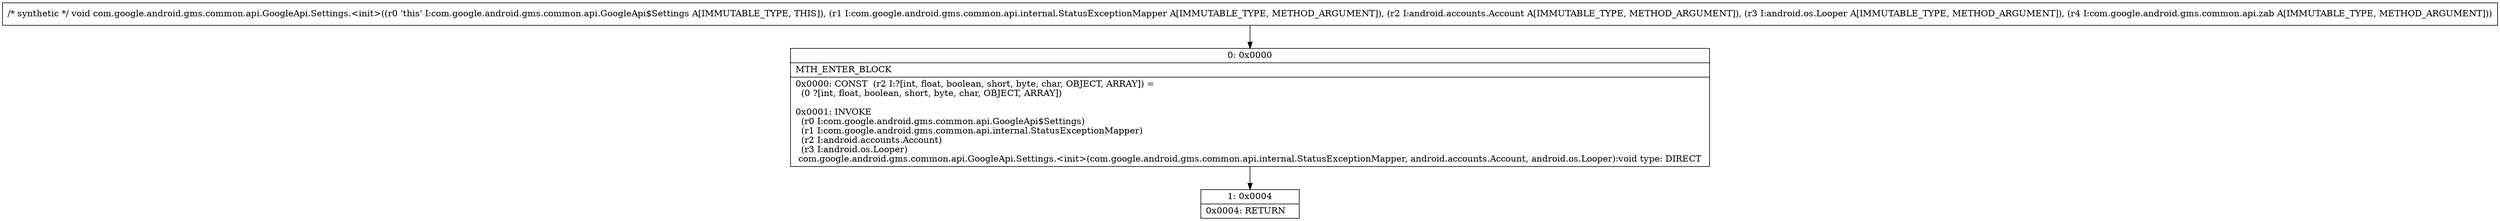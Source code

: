digraph "CFG forcom.google.android.gms.common.api.GoogleApi.Settings.\<init\>(Lcom\/google\/android\/gms\/common\/api\/internal\/StatusExceptionMapper;Landroid\/accounts\/Account;Landroid\/os\/Looper;Lcom\/google\/android\/gms\/common\/api\/zab;)V" {
Node_0 [shape=record,label="{0\:\ 0x0000|MTH_ENTER_BLOCK\l|0x0000: CONST  (r2 I:?[int, float, boolean, short, byte, char, OBJECT, ARRAY]) = \l  (0 ?[int, float, boolean, short, byte, char, OBJECT, ARRAY])\l \l0x0001: INVOKE  \l  (r0 I:com.google.android.gms.common.api.GoogleApi$Settings)\l  (r1 I:com.google.android.gms.common.api.internal.StatusExceptionMapper)\l  (r2 I:android.accounts.Account)\l  (r3 I:android.os.Looper)\l com.google.android.gms.common.api.GoogleApi.Settings.\<init\>(com.google.android.gms.common.api.internal.StatusExceptionMapper, android.accounts.Account, android.os.Looper):void type: DIRECT \l}"];
Node_1 [shape=record,label="{1\:\ 0x0004|0x0004: RETURN   \l}"];
MethodNode[shape=record,label="{\/* synthetic *\/ void com.google.android.gms.common.api.GoogleApi.Settings.\<init\>((r0 'this' I:com.google.android.gms.common.api.GoogleApi$Settings A[IMMUTABLE_TYPE, THIS]), (r1 I:com.google.android.gms.common.api.internal.StatusExceptionMapper A[IMMUTABLE_TYPE, METHOD_ARGUMENT]), (r2 I:android.accounts.Account A[IMMUTABLE_TYPE, METHOD_ARGUMENT]), (r3 I:android.os.Looper A[IMMUTABLE_TYPE, METHOD_ARGUMENT]), (r4 I:com.google.android.gms.common.api.zab A[IMMUTABLE_TYPE, METHOD_ARGUMENT])) }"];
MethodNode -> Node_0;
Node_0 -> Node_1;
}

